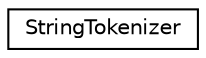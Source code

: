digraph "Graphical Class Hierarchy"
{
  edge [fontname="Helvetica",fontsize="10",labelfontname="Helvetica",labelfontsize="10"];
  node [fontname="Helvetica",fontsize="10",shape=record];
  rankdir="LR";
  Node0 [label="StringTokenizer",height=0.2,width=0.4,color="black", fillcolor="white", style="filled",URL="$db/dc0/class_string_tokenizer.html"];
}
